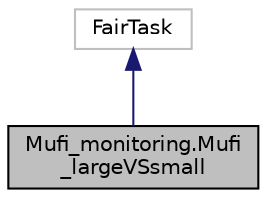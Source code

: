 digraph "Mufi_monitoring.Mufi_largeVSsmall"
{
 // LATEX_PDF_SIZE
  edge [fontname="Helvetica",fontsize="10",labelfontname="Helvetica",labelfontsize="10"];
  node [fontname="Helvetica",fontsize="10",shape=record];
  Node1 [label="Mufi_monitoring.Mufi\l_largeVSsmall",height=0.2,width=0.4,color="black", fillcolor="grey75", style="filled", fontcolor="black",tooltip=" "];
  Node2 -> Node1 [dir="back",color="midnightblue",fontsize="10",style="solid",fontname="Helvetica"];
  Node2 [label="FairTask",height=0.2,width=0.4,color="grey75", fillcolor="white", style="filled",tooltip=" "];
}
